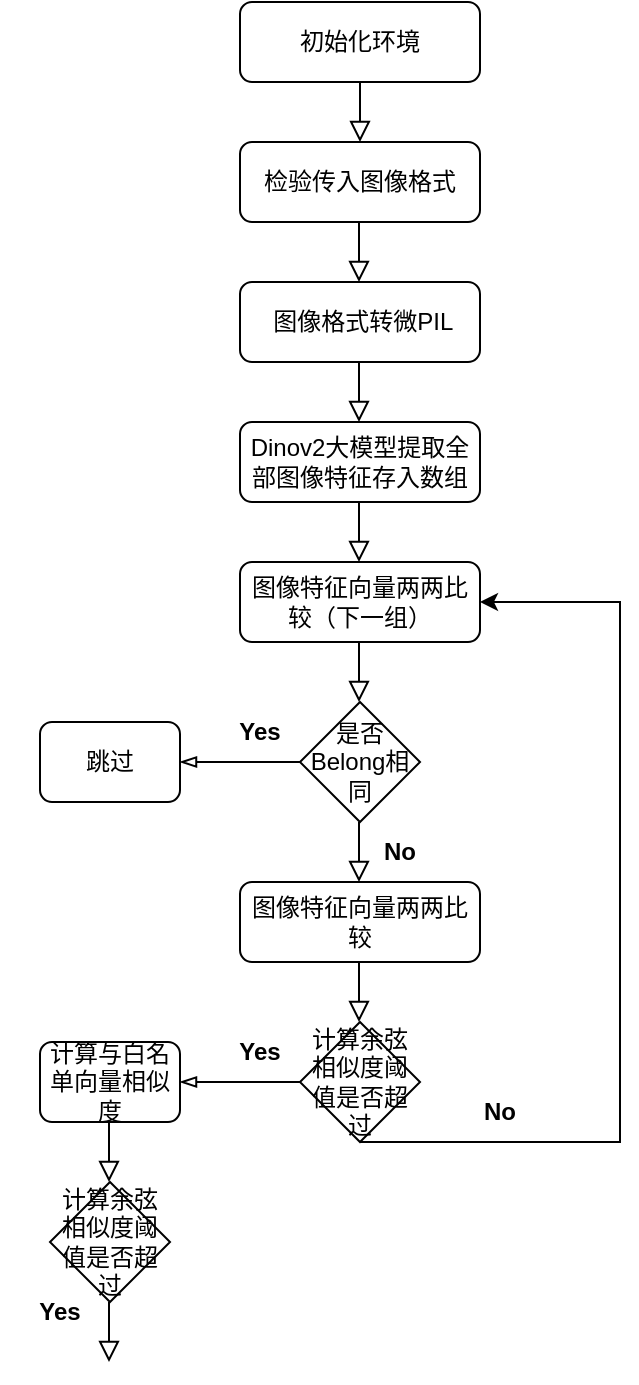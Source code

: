 <mxfile version="26.0.16">
  <diagram id="C5RBs43oDa-KdzZeNtuy" name="Page-1">
    <mxGraphModel dx="1514" dy="857" grid="1" gridSize="10" guides="1" tooltips="1" connect="1" arrows="1" fold="1" page="1" pageScale="1" pageWidth="827" pageHeight="1169" math="0" shadow="0">
      <root>
        <mxCell id="WIyWlLk6GJQsqaUBKTNV-0" />
        <mxCell id="WIyWlLk6GJQsqaUBKTNV-1" parent="WIyWlLk6GJQsqaUBKTNV-0" />
        <mxCell id="WIyWlLk6GJQsqaUBKTNV-2" value="" style="rounded=0;html=1;jettySize=auto;orthogonalLoop=1;fontSize=11;endArrow=block;endFill=0;endSize=8;strokeWidth=1;shadow=0;labelBackgroundColor=none;edgeStyle=orthogonalEdgeStyle;" parent="WIyWlLk6GJQsqaUBKTNV-1" source="WIyWlLk6GJQsqaUBKTNV-3" edge="1">
          <mxGeometry relative="1" as="geometry">
            <mxPoint x="410" y="150" as="targetPoint" />
          </mxGeometry>
        </mxCell>
        <mxCell id="WIyWlLk6GJQsqaUBKTNV-3" value="初始化环境" style="rounded=1;whiteSpace=wrap;html=1;fontSize=12;glass=0;strokeWidth=1;shadow=0;" parent="WIyWlLk6GJQsqaUBKTNV-1" vertex="1">
          <mxGeometry x="350" y="80" width="120" height="40" as="geometry" />
        </mxCell>
        <mxCell id="WIyWlLk6GJQsqaUBKTNV-12" value="&amp;nbsp;图像格式转微PIL" style="rounded=1;whiteSpace=wrap;html=1;fontSize=12;glass=0;strokeWidth=1;shadow=0;" parent="WIyWlLk6GJQsqaUBKTNV-1" vertex="1">
          <mxGeometry x="350" y="220" width="120" height="40" as="geometry" />
        </mxCell>
        <mxCell id="eQ_dJxrT5jTn4etDPCZC-0" value="检验传入图像格式" style="rounded=1;whiteSpace=wrap;html=1;fontSize=12;glass=0;strokeWidth=1;shadow=0;" vertex="1" parent="WIyWlLk6GJQsqaUBKTNV-1">
          <mxGeometry x="350" y="150" width="120" height="40" as="geometry" />
        </mxCell>
        <mxCell id="eQ_dJxrT5jTn4etDPCZC-2" value="" style="rounded=0;html=1;jettySize=auto;orthogonalLoop=1;fontSize=11;endArrow=block;endFill=0;endSize=8;strokeWidth=1;shadow=0;labelBackgroundColor=none;edgeStyle=orthogonalEdgeStyle;" edge="1" parent="WIyWlLk6GJQsqaUBKTNV-1">
          <mxGeometry relative="1" as="geometry">
            <mxPoint x="409.5" y="190" as="sourcePoint" />
            <mxPoint x="409.5" y="220" as="targetPoint" />
          </mxGeometry>
        </mxCell>
        <mxCell id="eQ_dJxrT5jTn4etDPCZC-5" value="Dinov2大模型提取全部图像特征存入数组" style="rounded=1;whiteSpace=wrap;html=1;fontSize=12;glass=0;strokeWidth=1;shadow=0;" vertex="1" parent="WIyWlLk6GJQsqaUBKTNV-1">
          <mxGeometry x="350" y="290" width="120" height="40" as="geometry" />
        </mxCell>
        <mxCell id="eQ_dJxrT5jTn4etDPCZC-6" value="" style="rounded=0;html=1;jettySize=auto;orthogonalLoop=1;fontSize=11;endArrow=block;endFill=0;endSize=8;strokeWidth=1;shadow=0;labelBackgroundColor=none;edgeStyle=orthogonalEdgeStyle;" edge="1" parent="WIyWlLk6GJQsqaUBKTNV-1">
          <mxGeometry relative="1" as="geometry">
            <mxPoint x="409.5" y="260" as="sourcePoint" />
            <mxPoint x="409.5" y="290" as="targetPoint" />
          </mxGeometry>
        </mxCell>
        <mxCell id="eQ_dJxrT5jTn4etDPCZC-7" value="图像特征向量两两比较（下一组）" style="rounded=1;whiteSpace=wrap;html=1;fontSize=12;glass=0;strokeWidth=1;shadow=0;" vertex="1" parent="WIyWlLk6GJQsqaUBKTNV-1">
          <mxGeometry x="350" y="360" width="120" height="40" as="geometry" />
        </mxCell>
        <mxCell id="eQ_dJxrT5jTn4etDPCZC-8" value="" style="rounded=0;html=1;jettySize=auto;orthogonalLoop=1;fontSize=11;endArrow=block;endFill=0;endSize=8;strokeWidth=1;shadow=0;labelBackgroundColor=none;edgeStyle=orthogonalEdgeStyle;" edge="1" parent="WIyWlLk6GJQsqaUBKTNV-1">
          <mxGeometry relative="1" as="geometry">
            <mxPoint x="409.5" y="330" as="sourcePoint" />
            <mxPoint x="409.5" y="360" as="targetPoint" />
          </mxGeometry>
        </mxCell>
        <mxCell id="eQ_dJxrT5jTn4etDPCZC-9" value="是否Belong相同" style="rhombus;whiteSpace=wrap;html=1;" vertex="1" parent="WIyWlLk6GJQsqaUBKTNV-1">
          <mxGeometry x="380" y="430" width="60" height="60" as="geometry" />
        </mxCell>
        <mxCell id="eQ_dJxrT5jTn4etDPCZC-10" value="" style="rounded=0;html=1;jettySize=auto;orthogonalLoop=1;fontSize=11;endArrow=block;endFill=0;endSize=8;strokeWidth=1;shadow=0;labelBackgroundColor=none;edgeStyle=orthogonalEdgeStyle;" edge="1" parent="WIyWlLk6GJQsqaUBKTNV-1">
          <mxGeometry relative="1" as="geometry">
            <mxPoint x="409.5" y="400" as="sourcePoint" />
            <mxPoint x="409.5" y="430" as="targetPoint" />
          </mxGeometry>
        </mxCell>
        <mxCell id="eQ_dJxrT5jTn4etDPCZC-15" value="" style="endArrow=blockThin;html=1;rounded=0;exitX=0;exitY=0.5;exitDx=0;exitDy=0;endFill=0;" edge="1" parent="WIyWlLk6GJQsqaUBKTNV-1" source="eQ_dJxrT5jTn4etDPCZC-9">
          <mxGeometry width="50" height="50" relative="1" as="geometry">
            <mxPoint x="390" y="470" as="sourcePoint" />
            <mxPoint x="320" y="460" as="targetPoint" />
          </mxGeometry>
        </mxCell>
        <mxCell id="eQ_dJxrT5jTn4etDPCZC-16" value="&lt;b&gt;Yes&lt;/b&gt;" style="text;html=1;align=center;verticalAlign=middle;whiteSpace=wrap;rounded=0;" vertex="1" parent="WIyWlLk6GJQsqaUBKTNV-1">
          <mxGeometry x="330" y="430" width="60" height="30" as="geometry" />
        </mxCell>
        <mxCell id="eQ_dJxrT5jTn4etDPCZC-17" value="跳过" style="rounded=1;whiteSpace=wrap;html=1;fontSize=12;glass=0;strokeWidth=1;shadow=0;" vertex="1" parent="WIyWlLk6GJQsqaUBKTNV-1">
          <mxGeometry x="250" y="440" width="70" height="40" as="geometry" />
        </mxCell>
        <mxCell id="eQ_dJxrT5jTn4etDPCZC-21" value="" style="rounded=0;html=1;jettySize=auto;orthogonalLoop=1;fontSize=11;endArrow=block;endFill=0;endSize=8;strokeWidth=1;shadow=0;labelBackgroundColor=none;edgeStyle=orthogonalEdgeStyle;" edge="1" parent="WIyWlLk6GJQsqaUBKTNV-1">
          <mxGeometry relative="1" as="geometry">
            <mxPoint x="409.5" y="490" as="sourcePoint" />
            <mxPoint x="409.5" y="520" as="targetPoint" />
          </mxGeometry>
        </mxCell>
        <mxCell id="eQ_dJxrT5jTn4etDPCZC-23" value="&lt;b&gt;No&lt;/b&gt;" style="text;html=1;align=center;verticalAlign=middle;whiteSpace=wrap;rounded=0;" vertex="1" parent="WIyWlLk6GJQsqaUBKTNV-1">
          <mxGeometry x="400" y="490" width="60" height="30" as="geometry" />
        </mxCell>
        <mxCell id="eQ_dJxrT5jTn4etDPCZC-24" value="计算余弦相似度阈值是否超过" style="rhombus;whiteSpace=wrap;html=1;" vertex="1" parent="WIyWlLk6GJQsqaUBKTNV-1">
          <mxGeometry x="380" y="590" width="60" height="60" as="geometry" />
        </mxCell>
        <mxCell id="eQ_dJxrT5jTn4etDPCZC-29" value="图像特征向量两两比较" style="rounded=1;whiteSpace=wrap;html=1;fontSize=12;glass=0;strokeWidth=1;shadow=0;" vertex="1" parent="WIyWlLk6GJQsqaUBKTNV-1">
          <mxGeometry x="350" y="520" width="120" height="40" as="geometry" />
        </mxCell>
        <mxCell id="eQ_dJxrT5jTn4etDPCZC-30" value="" style="rounded=0;html=1;jettySize=auto;orthogonalLoop=1;fontSize=11;endArrow=block;endFill=0;endSize=8;strokeWidth=1;shadow=0;labelBackgroundColor=none;edgeStyle=orthogonalEdgeStyle;" edge="1" parent="WIyWlLk6GJQsqaUBKTNV-1">
          <mxGeometry relative="1" as="geometry">
            <mxPoint x="409.5" y="560" as="sourcePoint" />
            <mxPoint x="409.5" y="590" as="targetPoint" />
          </mxGeometry>
        </mxCell>
        <mxCell id="eQ_dJxrT5jTn4etDPCZC-32" value="&lt;b&gt;Yes&lt;/b&gt;" style="text;html=1;align=center;verticalAlign=middle;whiteSpace=wrap;rounded=0;" vertex="1" parent="WIyWlLk6GJQsqaUBKTNV-1">
          <mxGeometry x="330" y="590" width="60" height="30" as="geometry" />
        </mxCell>
        <mxCell id="eQ_dJxrT5jTn4etDPCZC-33" value="" style="endArrow=blockThin;html=1;rounded=0;exitX=0;exitY=0.5;exitDx=0;exitDy=0;endFill=0;" edge="1" parent="WIyWlLk6GJQsqaUBKTNV-1">
          <mxGeometry width="50" height="50" relative="1" as="geometry">
            <mxPoint x="380" y="620" as="sourcePoint" />
            <mxPoint x="320" y="620" as="targetPoint" />
          </mxGeometry>
        </mxCell>
        <mxCell id="eQ_dJxrT5jTn4etDPCZC-34" value="计算与白名单向量相似度" style="rounded=1;whiteSpace=wrap;html=1;fontSize=12;glass=0;strokeWidth=1;shadow=0;" vertex="1" parent="WIyWlLk6GJQsqaUBKTNV-1">
          <mxGeometry x="250" y="600" width="70" height="40" as="geometry" />
        </mxCell>
        <mxCell id="eQ_dJxrT5jTn4etDPCZC-35" value="计算余弦相似度阈值是否超过" style="rhombus;whiteSpace=wrap;html=1;" vertex="1" parent="WIyWlLk6GJQsqaUBKTNV-1">
          <mxGeometry x="255" y="670" width="60" height="60" as="geometry" />
        </mxCell>
        <mxCell id="eQ_dJxrT5jTn4etDPCZC-36" value="" style="rounded=0;html=1;jettySize=auto;orthogonalLoop=1;fontSize=11;endArrow=block;endFill=0;endSize=8;strokeWidth=1;shadow=0;labelBackgroundColor=none;edgeStyle=orthogonalEdgeStyle;" edge="1" parent="WIyWlLk6GJQsqaUBKTNV-1">
          <mxGeometry relative="1" as="geometry">
            <mxPoint x="284.5" y="640" as="sourcePoint" />
            <mxPoint x="284.5" y="670" as="targetPoint" />
          </mxGeometry>
        </mxCell>
        <mxCell id="eQ_dJxrT5jTn4etDPCZC-37" value="" style="rounded=0;html=1;jettySize=auto;orthogonalLoop=1;fontSize=11;endArrow=block;endFill=0;endSize=8;strokeWidth=1;shadow=0;labelBackgroundColor=none;edgeStyle=orthogonalEdgeStyle;" edge="1" parent="WIyWlLk6GJQsqaUBKTNV-1">
          <mxGeometry relative="1" as="geometry">
            <mxPoint x="284.5" y="730" as="sourcePoint" />
            <mxPoint x="284.5" y="760" as="targetPoint" />
          </mxGeometry>
        </mxCell>
        <mxCell id="eQ_dJxrT5jTn4etDPCZC-38" value="&lt;b&gt;Yes&lt;/b&gt;" style="text;html=1;align=center;verticalAlign=middle;whiteSpace=wrap;rounded=0;" vertex="1" parent="WIyWlLk6GJQsqaUBKTNV-1">
          <mxGeometry x="230" y="720" width="60" height="30" as="geometry" />
        </mxCell>
        <mxCell id="eQ_dJxrT5jTn4etDPCZC-42" value="&lt;b&gt;No&lt;/b&gt;" style="text;html=1;align=center;verticalAlign=middle;whiteSpace=wrap;rounded=0;" vertex="1" parent="WIyWlLk6GJQsqaUBKTNV-1">
          <mxGeometry x="450" y="620" width="60" height="30" as="geometry" />
        </mxCell>
        <mxCell id="eQ_dJxrT5jTn4etDPCZC-44" value="" style="endArrow=classic;html=1;rounded=0;exitX=0.5;exitY=1;exitDx=0;exitDy=0;entryX=1;entryY=0.5;entryDx=0;entryDy=0;" edge="1" parent="WIyWlLk6GJQsqaUBKTNV-1" source="eQ_dJxrT5jTn4etDPCZC-24" target="eQ_dJxrT5jTn4etDPCZC-7">
          <mxGeometry width="50" height="50" relative="1" as="geometry">
            <mxPoint x="390" y="550" as="sourcePoint" />
            <mxPoint x="440" y="500" as="targetPoint" />
            <Array as="points">
              <mxPoint x="540" y="650" />
              <mxPoint x="540" y="380" />
            </Array>
          </mxGeometry>
        </mxCell>
      </root>
    </mxGraphModel>
  </diagram>
</mxfile>
